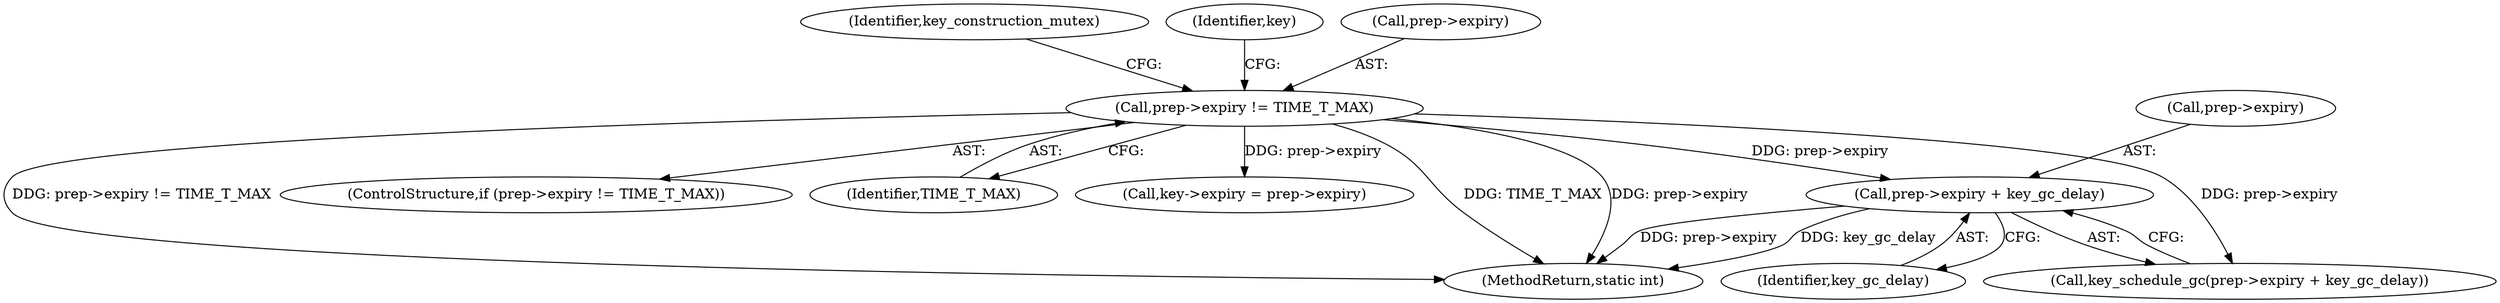 digraph "0_linux_363b02dab09b3226f3bd1420dad9c72b79a42a76_4@pointer" {
"1000204" [label="(Call,prep->expiry + key_gc_delay)"];
"1000190" [label="(Call,prep->expiry != TIME_T_MAX)"];
"1000208" [label="(Identifier,key_gc_delay)"];
"1000203" [label="(Call,key_schedule_gc(prep->expiry + key_gc_delay))"];
"1000189" [label="(ControlStructure,if (prep->expiry != TIME_T_MAX))"];
"1000194" [label="(Identifier,TIME_T_MAX)"];
"1000211" [label="(Identifier,key_construction_mutex)"];
"1000196" [label="(Call,key->expiry = prep->expiry)"];
"1000205" [label="(Call,prep->expiry)"];
"1000222" [label="(MethodReturn,static int)"];
"1000198" [label="(Identifier,key)"];
"1000204" [label="(Call,prep->expiry + key_gc_delay)"];
"1000191" [label="(Call,prep->expiry)"];
"1000190" [label="(Call,prep->expiry != TIME_T_MAX)"];
"1000204" -> "1000203"  [label="AST: "];
"1000204" -> "1000208"  [label="CFG: "];
"1000205" -> "1000204"  [label="AST: "];
"1000208" -> "1000204"  [label="AST: "];
"1000203" -> "1000204"  [label="CFG: "];
"1000204" -> "1000222"  [label="DDG: key_gc_delay"];
"1000204" -> "1000222"  [label="DDG: prep->expiry"];
"1000190" -> "1000204"  [label="DDG: prep->expiry"];
"1000190" -> "1000189"  [label="AST: "];
"1000190" -> "1000194"  [label="CFG: "];
"1000191" -> "1000190"  [label="AST: "];
"1000194" -> "1000190"  [label="AST: "];
"1000198" -> "1000190"  [label="CFG: "];
"1000211" -> "1000190"  [label="CFG: "];
"1000190" -> "1000222"  [label="DDG: prep->expiry != TIME_T_MAX"];
"1000190" -> "1000222"  [label="DDG: TIME_T_MAX"];
"1000190" -> "1000222"  [label="DDG: prep->expiry"];
"1000190" -> "1000196"  [label="DDG: prep->expiry"];
"1000190" -> "1000203"  [label="DDG: prep->expiry"];
}
